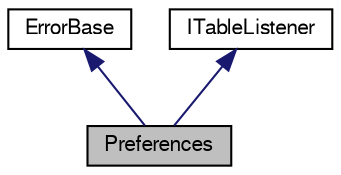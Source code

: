 digraph "Preferences"
{
  bgcolor="transparent";
  edge [fontname="FreeSans",fontsize="10",labelfontname="FreeSans",labelfontsize="10"];
  node [fontname="FreeSans",fontsize="10",shape=record];
  Node1 [label="Preferences",height=0.2,width=0.4,color="black", fillcolor="grey75", style="filled" fontcolor="black"];
  Node2 -> Node1 [dir="back",color="midnightblue",fontsize="10",style="solid",fontname="FreeSans"];
  Node2 [label="ErrorBase",height=0.2,width=0.4,color="black",URL="$class_error_base.html"];
  Node3 -> Node1 [dir="back",color="midnightblue",fontsize="10",style="solid",fontname="FreeSans"];
  Node3 [label="ITableListener",height=0.2,width=0.4,color="black",URL="$class_i_table_listener.html"];
}
